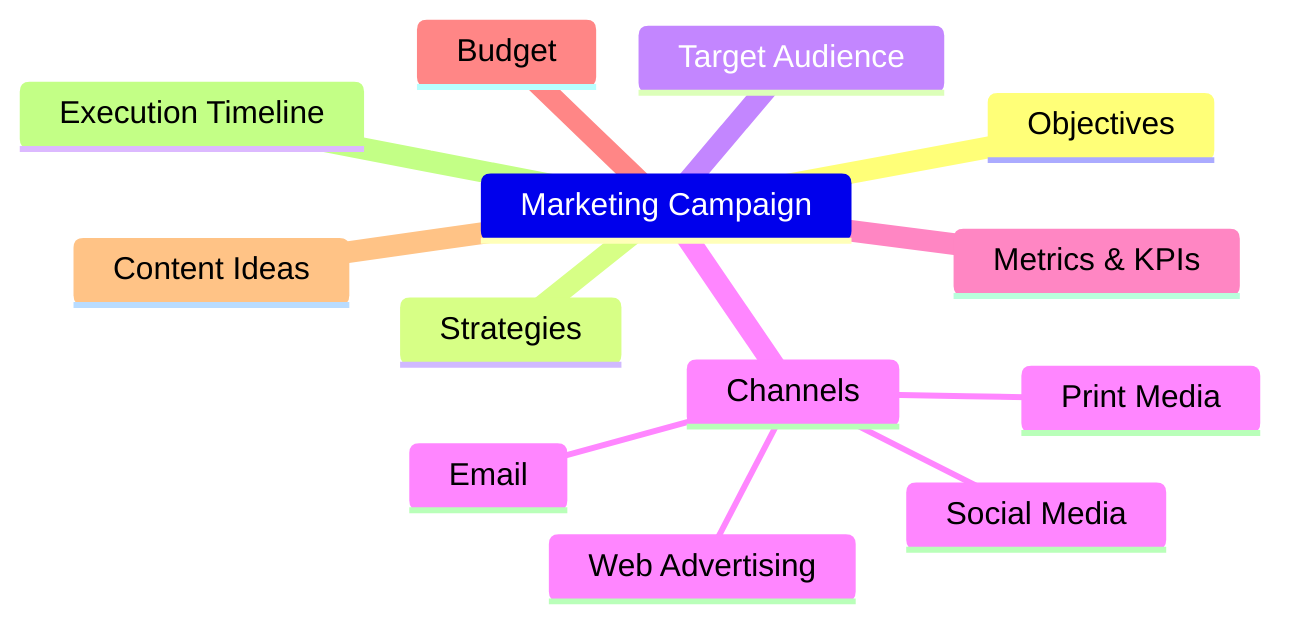 mindmap
    Marketing Campaign
        Objectives
        ::icon(fa fa-bullseye)
        Strategies
        ::icon(fa fa-cogs)
        Target Audience
        ::icon(fa fa-users)
        Channels
        ::icon(fa fa-broadcast-tower)
            Social Media
            ::icon(fa fa-share-alt)
            Email
            ::icon(fa fa-envelope)
            Print Media
            ::icon(fa fa-newspaper)
            Web Advertising
            ::icon(fa fa-globe-americas)
        Metrics & KPIs
        ::icon(fa fa-chart-line)
        Budget
        ::icon(fa fa-dollar-sign)
        Content Ideas
        ::icon(fa fa-lightbulb)
        Execution Timeline
        ::icon(fa fa-calendar-check)